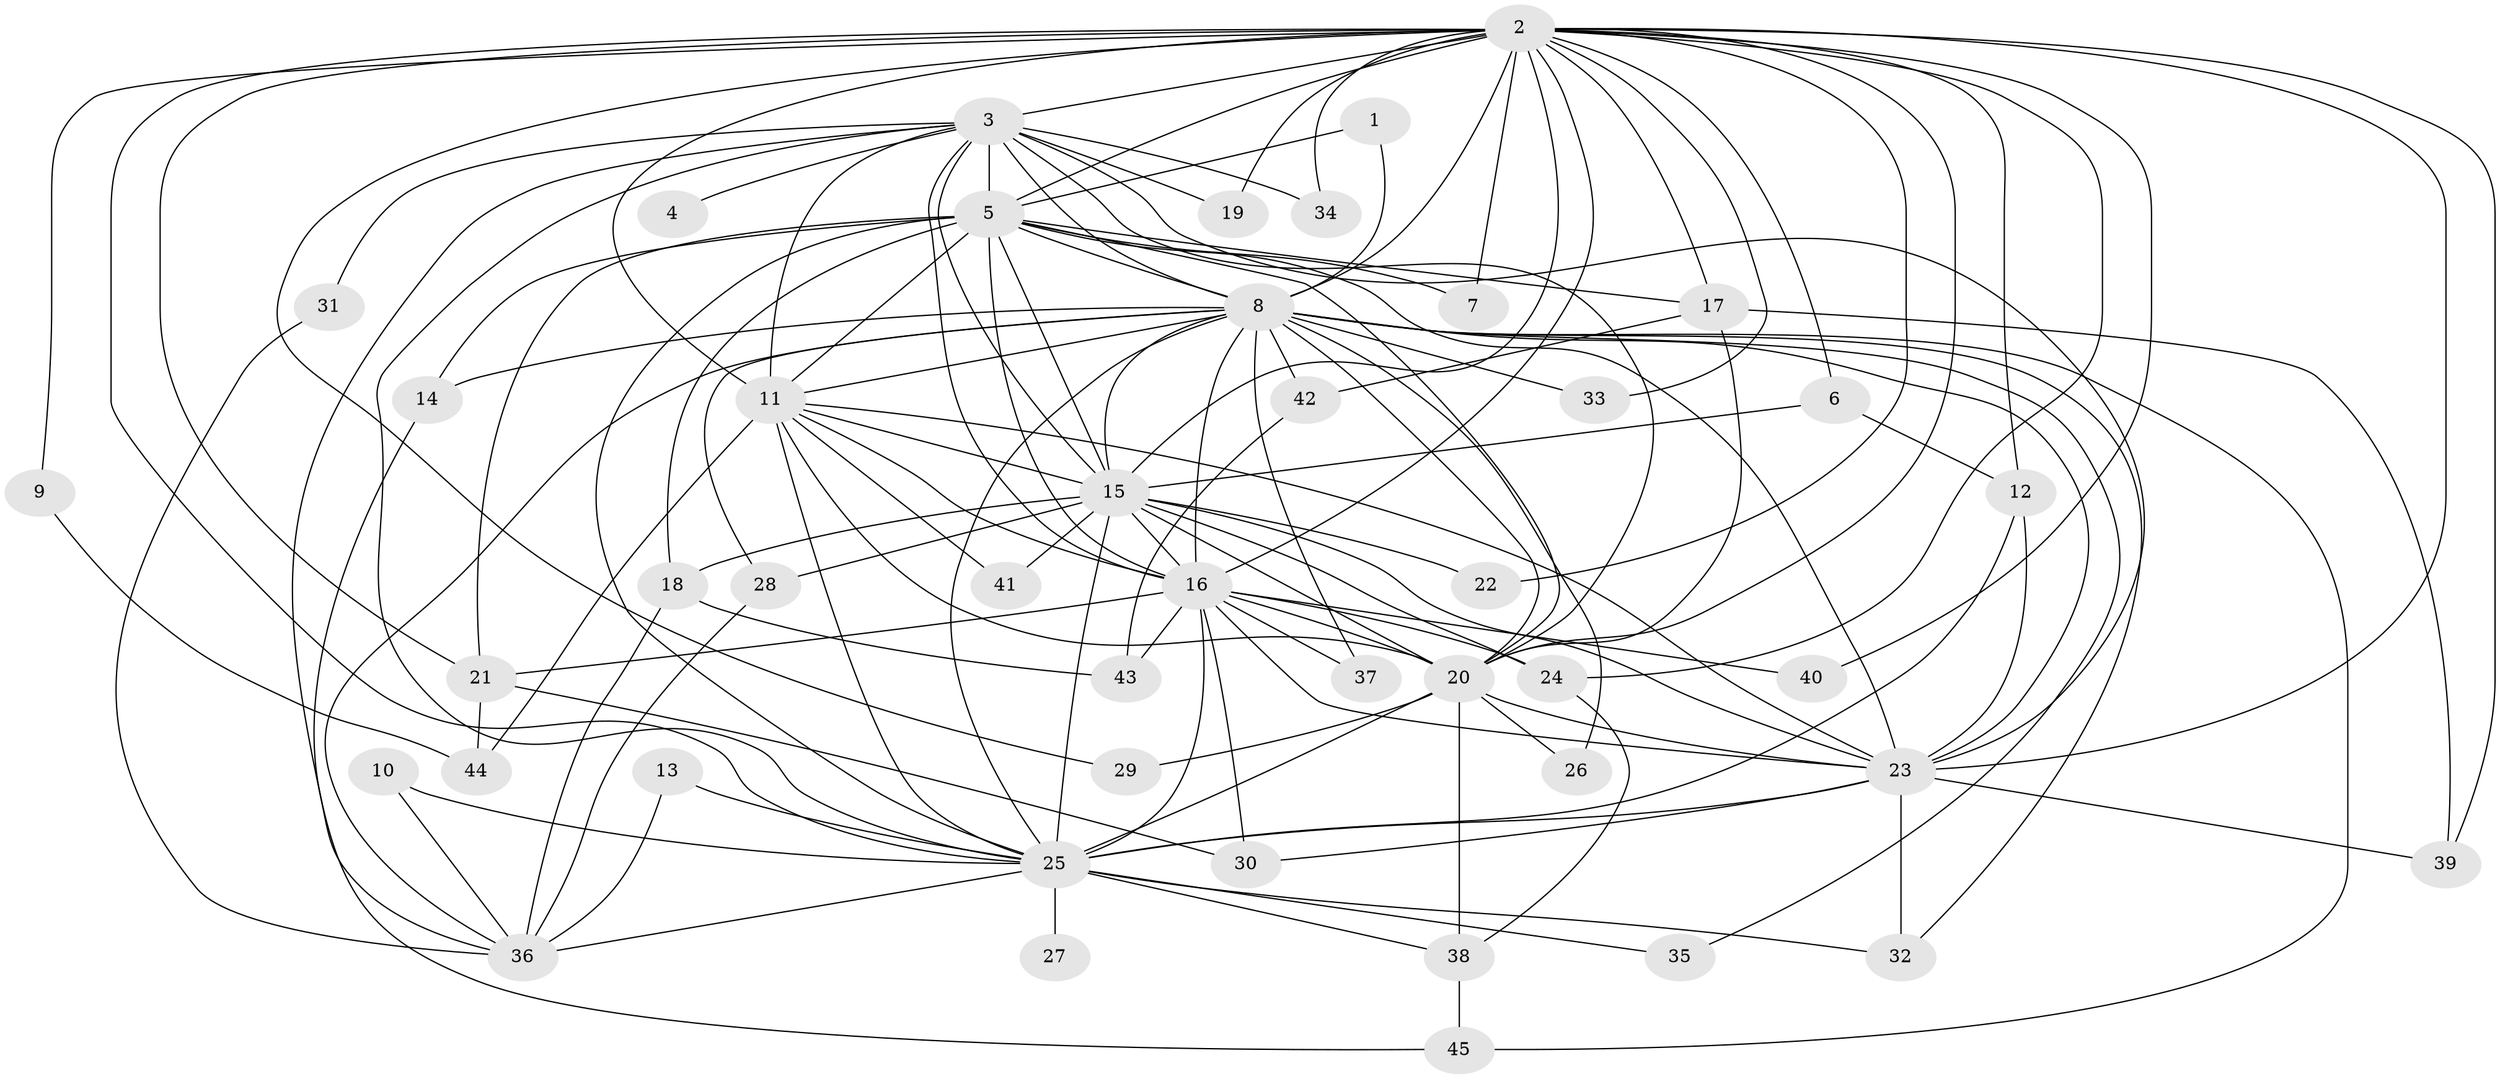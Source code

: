// original degree distribution, {16: 0.028169014084507043, 22: 0.014084507042253521, 20: 0.014084507042253521, 12: 0.014084507042253521, 15: 0.028169014084507043, 19: 0.028169014084507043, 26: 0.014084507042253521, 2: 0.5633802816901409, 3: 0.2112676056338028, 4: 0.056338028169014086, 8: 0.014084507042253521, 5: 0.014084507042253521}
// Generated by graph-tools (version 1.1) at 2025/36/03/04/25 23:36:19]
// undirected, 45 vertices, 127 edges
graph export_dot {
  node [color=gray90,style=filled];
  1;
  2;
  3;
  4;
  5;
  6;
  7;
  8;
  9;
  10;
  11;
  12;
  13;
  14;
  15;
  16;
  17;
  18;
  19;
  20;
  21;
  22;
  23;
  24;
  25;
  26;
  27;
  28;
  29;
  30;
  31;
  32;
  33;
  34;
  35;
  36;
  37;
  38;
  39;
  40;
  41;
  42;
  43;
  44;
  45;
  1 -- 5 [weight=1.0];
  1 -- 8 [weight=1.0];
  2 -- 3 [weight=1.0];
  2 -- 5 [weight=2.0];
  2 -- 6 [weight=1.0];
  2 -- 7 [weight=1.0];
  2 -- 8 [weight=1.0];
  2 -- 9 [weight=1.0];
  2 -- 11 [weight=1.0];
  2 -- 12 [weight=1.0];
  2 -- 15 [weight=1.0];
  2 -- 16 [weight=1.0];
  2 -- 17 [weight=1.0];
  2 -- 19 [weight=1.0];
  2 -- 20 [weight=1.0];
  2 -- 21 [weight=1.0];
  2 -- 22 [weight=1.0];
  2 -- 23 [weight=1.0];
  2 -- 24 [weight=1.0];
  2 -- 25 [weight=1.0];
  2 -- 29 [weight=1.0];
  2 -- 33 [weight=1.0];
  2 -- 34 [weight=1.0];
  2 -- 39 [weight=1.0];
  2 -- 40 [weight=1.0];
  3 -- 4 [weight=1.0];
  3 -- 5 [weight=1.0];
  3 -- 8 [weight=1.0];
  3 -- 11 [weight=1.0];
  3 -- 15 [weight=1.0];
  3 -- 16 [weight=1.0];
  3 -- 19 [weight=1.0];
  3 -- 20 [weight=1.0];
  3 -- 23 [weight=2.0];
  3 -- 25 [weight=1.0];
  3 -- 31 [weight=1.0];
  3 -- 34 [weight=1.0];
  3 -- 36 [weight=1.0];
  5 -- 7 [weight=1.0];
  5 -- 8 [weight=2.0];
  5 -- 11 [weight=2.0];
  5 -- 14 [weight=1.0];
  5 -- 15 [weight=3.0];
  5 -- 16 [weight=1.0];
  5 -- 17 [weight=1.0];
  5 -- 18 [weight=1.0];
  5 -- 20 [weight=1.0];
  5 -- 21 [weight=1.0];
  5 -- 23 [weight=1.0];
  5 -- 25 [weight=1.0];
  6 -- 12 [weight=1.0];
  6 -- 15 [weight=1.0];
  8 -- 11 [weight=1.0];
  8 -- 14 [weight=1.0];
  8 -- 15 [weight=1.0];
  8 -- 16 [weight=1.0];
  8 -- 20 [weight=2.0];
  8 -- 23 [weight=1.0];
  8 -- 25 [weight=1.0];
  8 -- 26 [weight=1.0];
  8 -- 28 [weight=1.0];
  8 -- 32 [weight=1.0];
  8 -- 33 [weight=1.0];
  8 -- 35 [weight=1.0];
  8 -- 36 [weight=1.0];
  8 -- 37 [weight=1.0];
  8 -- 42 [weight=1.0];
  8 -- 45 [weight=1.0];
  9 -- 44 [weight=1.0];
  10 -- 25 [weight=1.0];
  10 -- 36 [weight=1.0];
  11 -- 15 [weight=1.0];
  11 -- 16 [weight=1.0];
  11 -- 20 [weight=1.0];
  11 -- 23 [weight=1.0];
  11 -- 25 [weight=1.0];
  11 -- 41 [weight=1.0];
  11 -- 44 [weight=1.0];
  12 -- 23 [weight=1.0];
  12 -- 25 [weight=1.0];
  13 -- 25 [weight=1.0];
  13 -- 36 [weight=1.0];
  14 -- 45 [weight=1.0];
  15 -- 16 [weight=1.0];
  15 -- 18 [weight=1.0];
  15 -- 20 [weight=1.0];
  15 -- 22 [weight=1.0];
  15 -- 23 [weight=2.0];
  15 -- 24 [weight=1.0];
  15 -- 25 [weight=2.0];
  15 -- 28 [weight=1.0];
  15 -- 41 [weight=1.0];
  16 -- 20 [weight=2.0];
  16 -- 21 [weight=1.0];
  16 -- 23 [weight=1.0];
  16 -- 24 [weight=1.0];
  16 -- 25 [weight=1.0];
  16 -- 30 [weight=1.0];
  16 -- 37 [weight=1.0];
  16 -- 40 [weight=1.0];
  16 -- 43 [weight=1.0];
  17 -- 20 [weight=1.0];
  17 -- 39 [weight=1.0];
  17 -- 42 [weight=1.0];
  18 -- 36 [weight=1.0];
  18 -- 43 [weight=1.0];
  20 -- 23 [weight=1.0];
  20 -- 25 [weight=1.0];
  20 -- 26 [weight=1.0];
  20 -- 29 [weight=1.0];
  20 -- 38 [weight=1.0];
  21 -- 30 [weight=1.0];
  21 -- 44 [weight=1.0];
  23 -- 25 [weight=1.0];
  23 -- 30 [weight=1.0];
  23 -- 32 [weight=1.0];
  23 -- 39 [weight=1.0];
  24 -- 38 [weight=1.0];
  25 -- 27 [weight=1.0];
  25 -- 32 [weight=1.0];
  25 -- 35 [weight=1.0];
  25 -- 36 [weight=1.0];
  25 -- 38 [weight=1.0];
  28 -- 36 [weight=1.0];
  31 -- 36 [weight=1.0];
  38 -- 45 [weight=1.0];
  42 -- 43 [weight=1.0];
}
